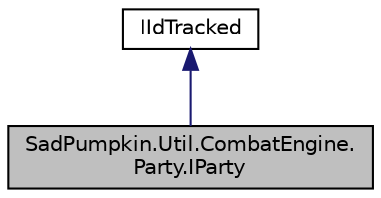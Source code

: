 digraph "SadPumpkin.Util.CombatEngine.Party.IParty"
{
 // LATEX_PDF_SIZE
  edge [fontname="Helvetica",fontsize="10",labelfontname="Helvetica",labelfontsize="10"];
  node [fontname="Helvetica",fontsize="10",shape=record];
  Node1 [label="SadPumpkin.Util.CombatEngine.\lParty.IParty",height=0.2,width=0.4,color="black", fillcolor="grey75", style="filled", fontcolor="black",tooltip="Interface defining a collection of Actors in combat."];
  Node2 -> Node1 [dir="back",color="midnightblue",fontsize="10",style="solid",fontname="Helvetica"];
  Node2 [label="IIdTracked",height=0.2,width=0.4,color="black", fillcolor="white", style="filled",URL="$interface_sad_pumpkin_1_1_util_1_1_combat_engine_1_1_i_id_tracked.html",tooltip="Interface which defines an object that can be tracked by a unique Id."];
}
